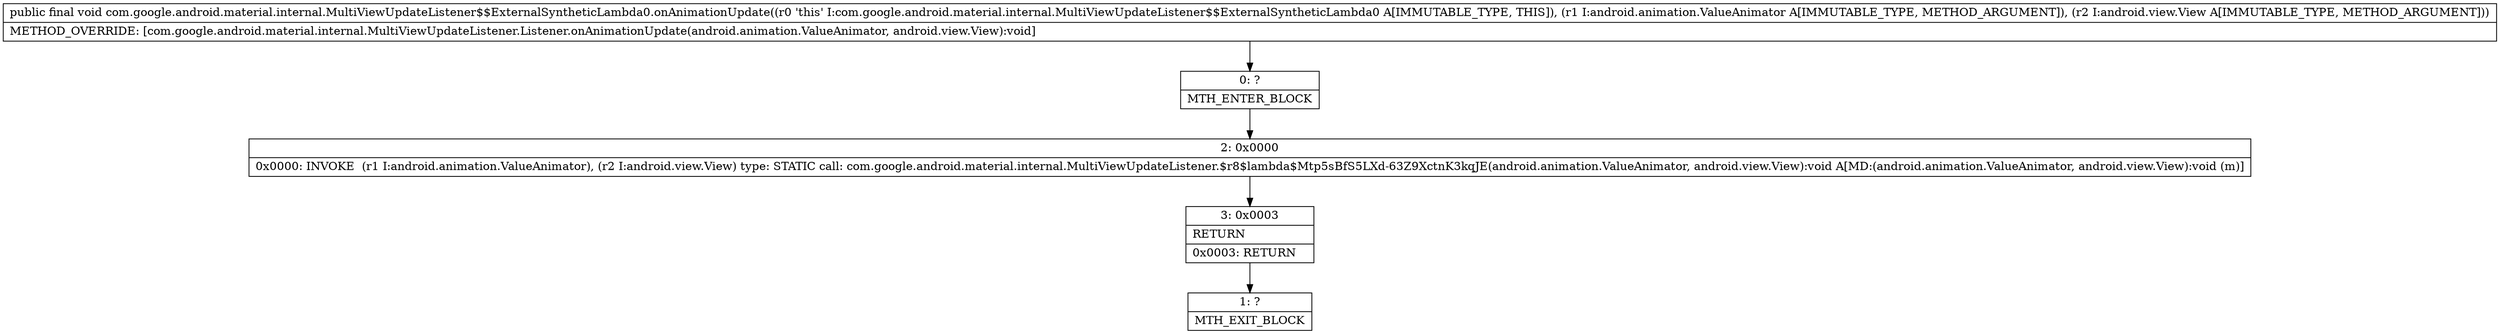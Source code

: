 digraph "CFG forcom.google.android.material.internal.MultiViewUpdateListener$$ExternalSyntheticLambda0.onAnimationUpdate(Landroid\/animation\/ValueAnimator;Landroid\/view\/View;)V" {
Node_0 [shape=record,label="{0\:\ ?|MTH_ENTER_BLOCK\l}"];
Node_2 [shape=record,label="{2\:\ 0x0000|0x0000: INVOKE  (r1 I:android.animation.ValueAnimator), (r2 I:android.view.View) type: STATIC call: com.google.android.material.internal.MultiViewUpdateListener.$r8$lambda$Mtp5sBfS5LXd\-63Z9XctnK3kqJE(android.animation.ValueAnimator, android.view.View):void A[MD:(android.animation.ValueAnimator, android.view.View):void (m)]\l}"];
Node_3 [shape=record,label="{3\:\ 0x0003|RETURN\l|0x0003: RETURN   \l}"];
Node_1 [shape=record,label="{1\:\ ?|MTH_EXIT_BLOCK\l}"];
MethodNode[shape=record,label="{public final void com.google.android.material.internal.MultiViewUpdateListener$$ExternalSyntheticLambda0.onAnimationUpdate((r0 'this' I:com.google.android.material.internal.MultiViewUpdateListener$$ExternalSyntheticLambda0 A[IMMUTABLE_TYPE, THIS]), (r1 I:android.animation.ValueAnimator A[IMMUTABLE_TYPE, METHOD_ARGUMENT]), (r2 I:android.view.View A[IMMUTABLE_TYPE, METHOD_ARGUMENT]))  | METHOD_OVERRIDE: [com.google.android.material.internal.MultiViewUpdateListener.Listener.onAnimationUpdate(android.animation.ValueAnimator, android.view.View):void]\l}"];
MethodNode -> Node_0;Node_0 -> Node_2;
Node_2 -> Node_3;
Node_3 -> Node_1;
}

